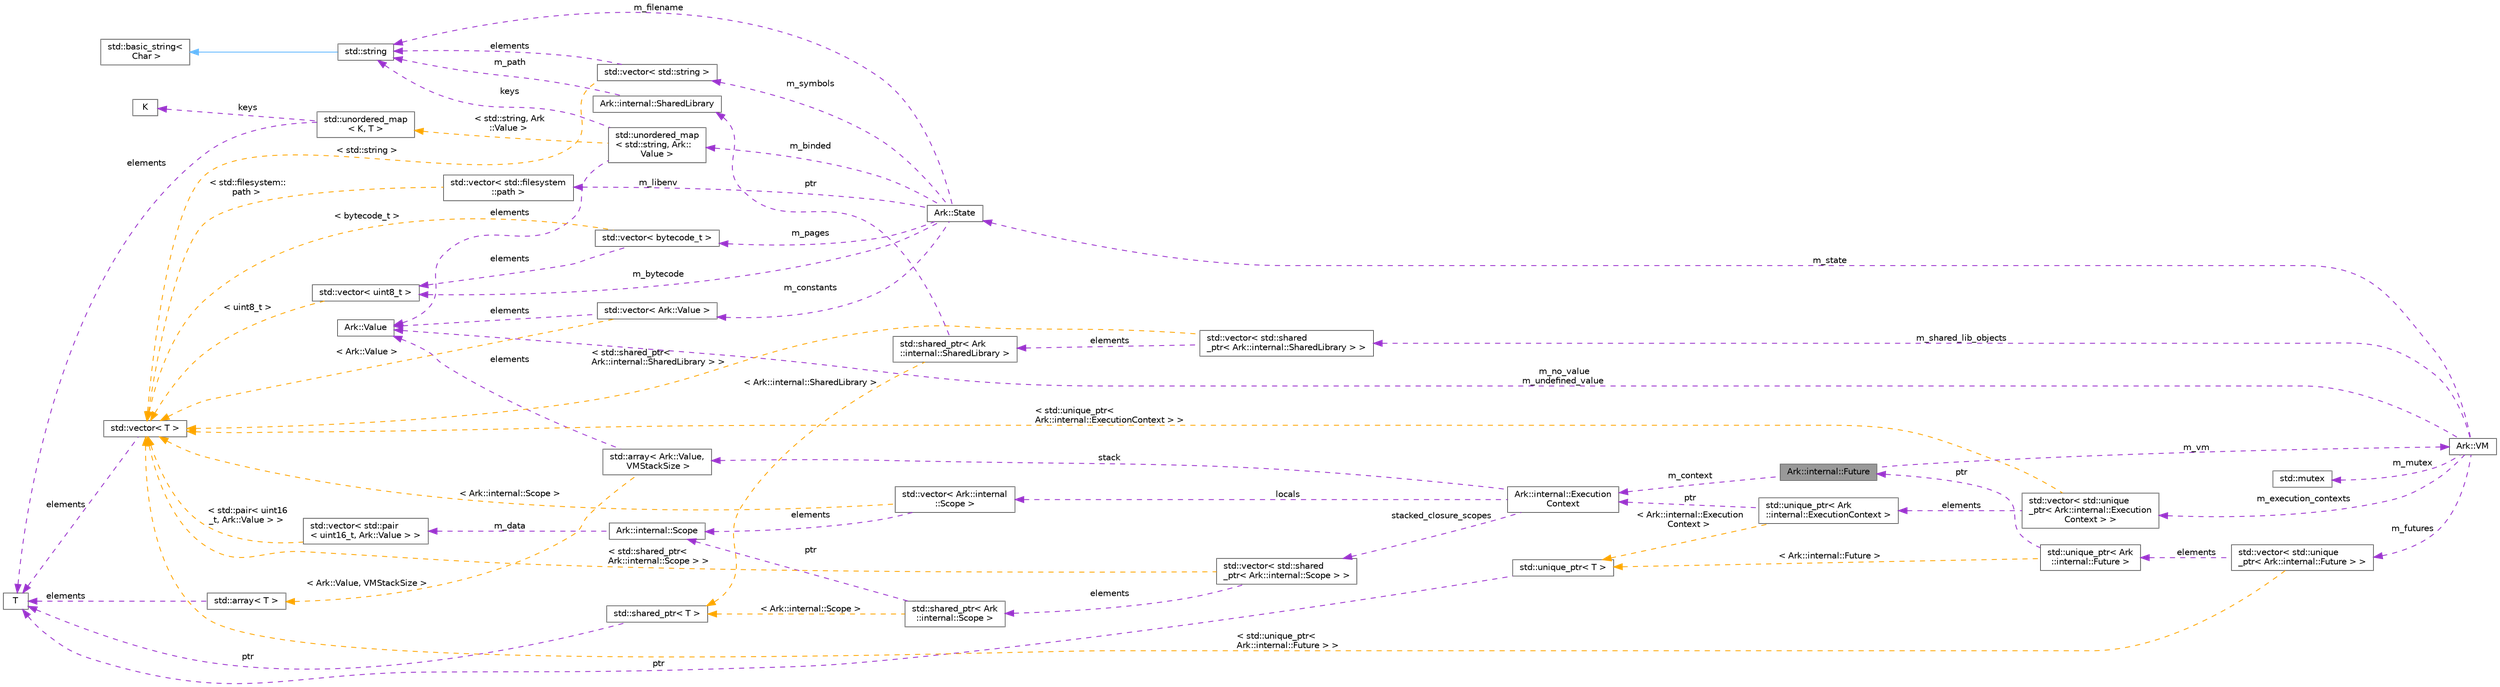 digraph "Ark::internal::Future"
{
 // INTERACTIVE_SVG=YES
 // LATEX_PDF_SIZE
  bgcolor="transparent";
  edge [fontname=Helvetica,fontsize=10,labelfontname=Helvetica,labelfontsize=10];
  node [fontname=Helvetica,fontsize=10,shape=box,height=0.2,width=0.4];
  rankdir="LR";
  Node1 [label="Ark::internal::Future",height=0.2,width=0.4,color="gray40", fillcolor="grey60", style="filled", fontcolor="black",tooltip=" "];
  Node2 -> Node1 [dir="back",color="darkorchid3",style="dashed",label=" m_context" ];
  Node2 [label="Ark::internal::Execution\lContext",height=0.2,width=0.4,color="gray40", fillcolor="white", style="filled",URL="$d0/daf/structArk_1_1internal_1_1ExecutionContext.html",tooltip=" "];
  Node3 -> Node2 [dir="back",color="darkorchid3",style="dashed",label=" stack" ];
  Node3 [label="std::array\< Ark::Value,\l VMStackSize \>",height=0.2,width=0.4,color="gray40", fillcolor="white", style="filled",tooltip=" "];
  Node4 -> Node3 [dir="back",color="darkorchid3",style="dashed",label=" elements" ];
  Node4 [label="Ark::Value",height=0.2,width=0.4,color="gray40", fillcolor="white", style="filled",URL="$d3/d90/classArk_1_1Value.html",tooltip=" "];
  Node5 -> Node3 [dir="back",color="orange",style="dashed",label=" \< Ark::Value, VMStackSize \>" ];
  Node5 [label="std::array\< T \>",height=0.2,width=0.4,color="gray40", fillcolor="white", style="filled",tooltip=" "];
  Node6 -> Node5 [dir="back",color="darkorchid3",style="dashed",label=" elements" ];
  Node6 [label="T",height=0.2,width=0.4,color="gray40", fillcolor="white", style="filled",tooltip=" "];
  Node7 -> Node2 [dir="back",color="darkorchid3",style="dashed",label=" stacked_closure_scopes" ];
  Node7 [label="std::vector\< std::shared\l_ptr\< Ark::internal::Scope \> \>",height=0.2,width=0.4,color="gray40", fillcolor="white", style="filled",tooltip=" "];
  Node8 -> Node7 [dir="back",color="darkorchid3",style="dashed",label=" elements" ];
  Node8 [label="std::shared_ptr\< Ark\l::internal::Scope \>",height=0.2,width=0.4,color="gray40", fillcolor="white", style="filled",tooltip=" "];
  Node9 -> Node8 [dir="back",color="darkorchid3",style="dashed",label=" ptr" ];
  Node9 [label="Ark::internal::Scope",height=0.2,width=0.4,color="gray40", fillcolor="white", style="filled",URL="$d5/d74/classArk_1_1internal_1_1Scope.html",tooltip="A class to handle the VM scope more efficiently."];
  Node10 -> Node9 [dir="back",color="darkorchid3",style="dashed",label=" m_data" ];
  Node10 [label="std::vector\< std::pair\l\< uint16_t, Ark::Value \> \>",height=0.2,width=0.4,color="gray40", fillcolor="white", style="filled",tooltip=" "];
  Node11 -> Node10 [dir="back",color="orange",style="dashed",label=" \< std::pair\< uint16\l_t, Ark::Value \> \>" ];
  Node11 [label="std::vector\< T \>",height=0.2,width=0.4,color="gray40", fillcolor="white", style="filled",tooltip=" "];
  Node6 -> Node11 [dir="back",color="darkorchid3",style="dashed",label=" elements" ];
  Node12 -> Node8 [dir="back",color="orange",style="dashed",label=" \< Ark::internal::Scope \>" ];
  Node12 [label="std::shared_ptr\< T \>",height=0.2,width=0.4,color="gray40", fillcolor="white", style="filled",tooltip=" "];
  Node6 -> Node12 [dir="back",color="darkorchid3",style="dashed",label=" ptr" ];
  Node11 -> Node7 [dir="back",color="orange",style="dashed",label=" \< std::shared_ptr\<\l Ark::internal::Scope \> \>" ];
  Node13 -> Node2 [dir="back",color="darkorchid3",style="dashed",label=" locals" ];
  Node13 [label="std::vector\< Ark::internal\l::Scope \>",height=0.2,width=0.4,color="gray40", fillcolor="white", style="filled",tooltip=" "];
  Node9 -> Node13 [dir="back",color="darkorchid3",style="dashed",label=" elements" ];
  Node11 -> Node13 [dir="back",color="orange",style="dashed",label=" \< Ark::internal::Scope \>" ];
  Node14 -> Node1 [dir="back",color="darkorchid3",style="dashed",label=" m_vm" ];
  Node14 [label="Ark::VM",height=0.2,width=0.4,color="gray40", fillcolor="white", style="filled",URL="$d2/d93/classArk_1_1VM.html",tooltip="The ArkScript virtual machine, executing ArkScript bytecode."];
  Node15 -> Node14 [dir="back",color="darkorchid3",style="dashed",label=" m_state" ];
  Node15 [label="Ark::State",height=0.2,width=0.4,color="gray40", fillcolor="white", style="filled",URL="$d1/d37/classArk_1_1State.html",tooltip="Ark state to handle the dirty job of loading and compiling ArkScript code."];
  Node16 -> Node15 [dir="back",color="darkorchid3",style="dashed",label=" m_bytecode" ];
  Node16 [label="std::vector\< uint8_t \>",height=0.2,width=0.4,color="gray40", fillcolor="white", style="filled",tooltip=" "];
  Node11 -> Node16 [dir="back",color="orange",style="dashed",label=" \< uint8_t \>" ];
  Node17 -> Node15 [dir="back",color="darkorchid3",style="dashed",label=" m_libenv" ];
  Node17 [label="std::vector\< std::filesystem\l::path \>",height=0.2,width=0.4,color="gray40", fillcolor="white", style="filled",tooltip=" "];
  Node11 -> Node17 [dir="back",color="orange",style="dashed",label=" \< std::filesystem::\lpath \>" ];
  Node18 -> Node15 [dir="back",color="darkorchid3",style="dashed",label=" m_filename" ];
  Node18 [label="std::string",height=0.2,width=0.4,color="gray40", fillcolor="white", style="filled",tooltip=" "];
  Node19 -> Node18 [dir="back",color="steelblue1",style="solid"];
  Node19 [label="std::basic_string\<\l Char \>",height=0.2,width=0.4,color="gray40", fillcolor="white", style="filled",tooltip=" "];
  Node20 -> Node15 [dir="back",color="darkorchid3",style="dashed",label=" m_symbols" ];
  Node20 [label="std::vector\< std::string \>",height=0.2,width=0.4,color="gray40", fillcolor="white", style="filled",tooltip=" "];
  Node18 -> Node20 [dir="back",color="darkorchid3",style="dashed",label=" elements" ];
  Node11 -> Node20 [dir="back",color="orange",style="dashed",label=" \< std::string \>" ];
  Node21 -> Node15 [dir="back",color="darkorchid3",style="dashed",label=" m_constants" ];
  Node21 [label="std::vector\< Ark::Value \>",height=0.2,width=0.4,color="gray40", fillcolor="white", style="filled",tooltip=" "];
  Node4 -> Node21 [dir="back",color="darkorchid3",style="dashed",label=" elements" ];
  Node11 -> Node21 [dir="back",color="orange",style="dashed",label=" \< Ark::Value \>" ];
  Node22 -> Node15 [dir="back",color="darkorchid3",style="dashed",label=" m_pages" ];
  Node22 [label="std::vector\< bytecode_t \>",height=0.2,width=0.4,color="gray40", fillcolor="white", style="filled",tooltip=" "];
  Node16 -> Node22 [dir="back",color="darkorchid3",style="dashed",label=" elements" ];
  Node11 -> Node22 [dir="back",color="orange",style="dashed",label=" \< bytecode_t \>" ];
  Node23 -> Node15 [dir="back",color="darkorchid3",style="dashed",label=" m_binded" ];
  Node23 [label="std::unordered_map\l\< std::string, Ark::\lValue \>",height=0.2,width=0.4,color="gray40", fillcolor="white", style="filled",tooltip=" "];
  Node18 -> Node23 [dir="back",color="darkorchid3",style="dashed",label=" keys" ];
  Node4 -> Node23 [dir="back",color="darkorchid3",style="dashed",label=" elements" ];
  Node24 -> Node23 [dir="back",color="orange",style="dashed",label=" \< std::string, Ark\l::Value \>" ];
  Node24 [label="std::unordered_map\l\< K, T \>",height=0.2,width=0.4,color="gray40", fillcolor="white", style="filled",tooltip=" "];
  Node25 -> Node24 [dir="back",color="darkorchid3",style="dashed",label=" keys" ];
  Node25 [label="K",height=0.2,width=0.4,color="gray40", fillcolor="white", style="filled",tooltip=" "];
  Node6 -> Node24 [dir="back",color="darkorchid3",style="dashed",label=" elements" ];
  Node26 -> Node14 [dir="back",color="darkorchid3",style="dashed",label=" m_execution_contexts" ];
  Node26 [label="std::vector\< std::unique\l_ptr\< Ark::internal::Execution\lContext \> \>",height=0.2,width=0.4,color="gray40", fillcolor="white", style="filled",tooltip=" "];
  Node27 -> Node26 [dir="back",color="darkorchid3",style="dashed",label=" elements" ];
  Node27 [label="std::unique_ptr\< Ark\l::internal::ExecutionContext \>",height=0.2,width=0.4,color="gray40", fillcolor="white", style="filled",tooltip=" "];
  Node2 -> Node27 [dir="back",color="darkorchid3",style="dashed",label=" ptr" ];
  Node28 -> Node27 [dir="back",color="orange",style="dashed",label=" \< Ark::internal::Execution\lContext \>" ];
  Node28 [label="std::unique_ptr\< T \>",height=0.2,width=0.4,color="gray40", fillcolor="white", style="filled",tooltip=" "];
  Node6 -> Node28 [dir="back",color="darkorchid3",style="dashed",label=" ptr" ];
  Node11 -> Node26 [dir="back",color="orange",style="dashed",label=" \< std::unique_ptr\<\l Ark::internal::ExecutionContext \> \>" ];
  Node29 -> Node14 [dir="back",color="darkorchid3",style="dashed",label=" m_mutex" ];
  Node29 [label="std::mutex",height=0.2,width=0.4,color="gray40", fillcolor="white", style="filled",tooltip=" "];
  Node30 -> Node14 [dir="back",color="darkorchid3",style="dashed",label=" m_shared_lib_objects" ];
  Node30 [label="std::vector\< std::shared\l_ptr\< Ark::internal::SharedLibrary \> \>",height=0.2,width=0.4,color="gray40", fillcolor="white", style="filled",tooltip=" "];
  Node31 -> Node30 [dir="back",color="darkorchid3",style="dashed",label=" elements" ];
  Node31 [label="std::shared_ptr\< Ark\l::internal::SharedLibrary \>",height=0.2,width=0.4,color="gray40", fillcolor="white", style="filled",tooltip=" "];
  Node32 -> Node31 [dir="back",color="darkorchid3",style="dashed",label=" ptr" ];
  Node32 [label="Ark::internal::SharedLibrary",height=0.2,width=0.4,color="gray40", fillcolor="white", style="filled",URL="$d0/d8a/classArk_1_1internal_1_1SharedLibrary.html",tooltip="Handling a shared library as an ArkScript plugin."];
  Node18 -> Node32 [dir="back",color="darkorchid3",style="dashed",label=" m_path" ];
  Node12 -> Node31 [dir="back",color="orange",style="dashed",label=" \< Ark::internal::SharedLibrary \>" ];
  Node11 -> Node30 [dir="back",color="orange",style="dashed",label=" \< std::shared_ptr\<\l Ark::internal::SharedLibrary \> \>" ];
  Node33 -> Node14 [dir="back",color="darkorchid3",style="dashed",label=" m_futures" ];
  Node33 [label="std::vector\< std::unique\l_ptr\< Ark::internal::Future \> \>",height=0.2,width=0.4,color="gray40", fillcolor="white", style="filled",tooltip=" "];
  Node34 -> Node33 [dir="back",color="darkorchid3",style="dashed",label=" elements" ];
  Node34 [label="std::unique_ptr\< Ark\l::internal::Future \>",height=0.2,width=0.4,color="gray40", fillcolor="white", style="filled",tooltip=" "];
  Node1 -> Node34 [dir="back",color="darkorchid3",style="dashed",label=" ptr" ];
  Node28 -> Node34 [dir="back",color="orange",style="dashed",label=" \< Ark::internal::Future \>" ];
  Node11 -> Node33 [dir="back",color="orange",style="dashed",label=" \< std::unique_ptr\<\l Ark::internal::Future \> \>" ];
  Node4 -> Node14 [dir="back",color="darkorchid3",style="dashed",label=" m_no_value\nm_undefined_value" ];
}
